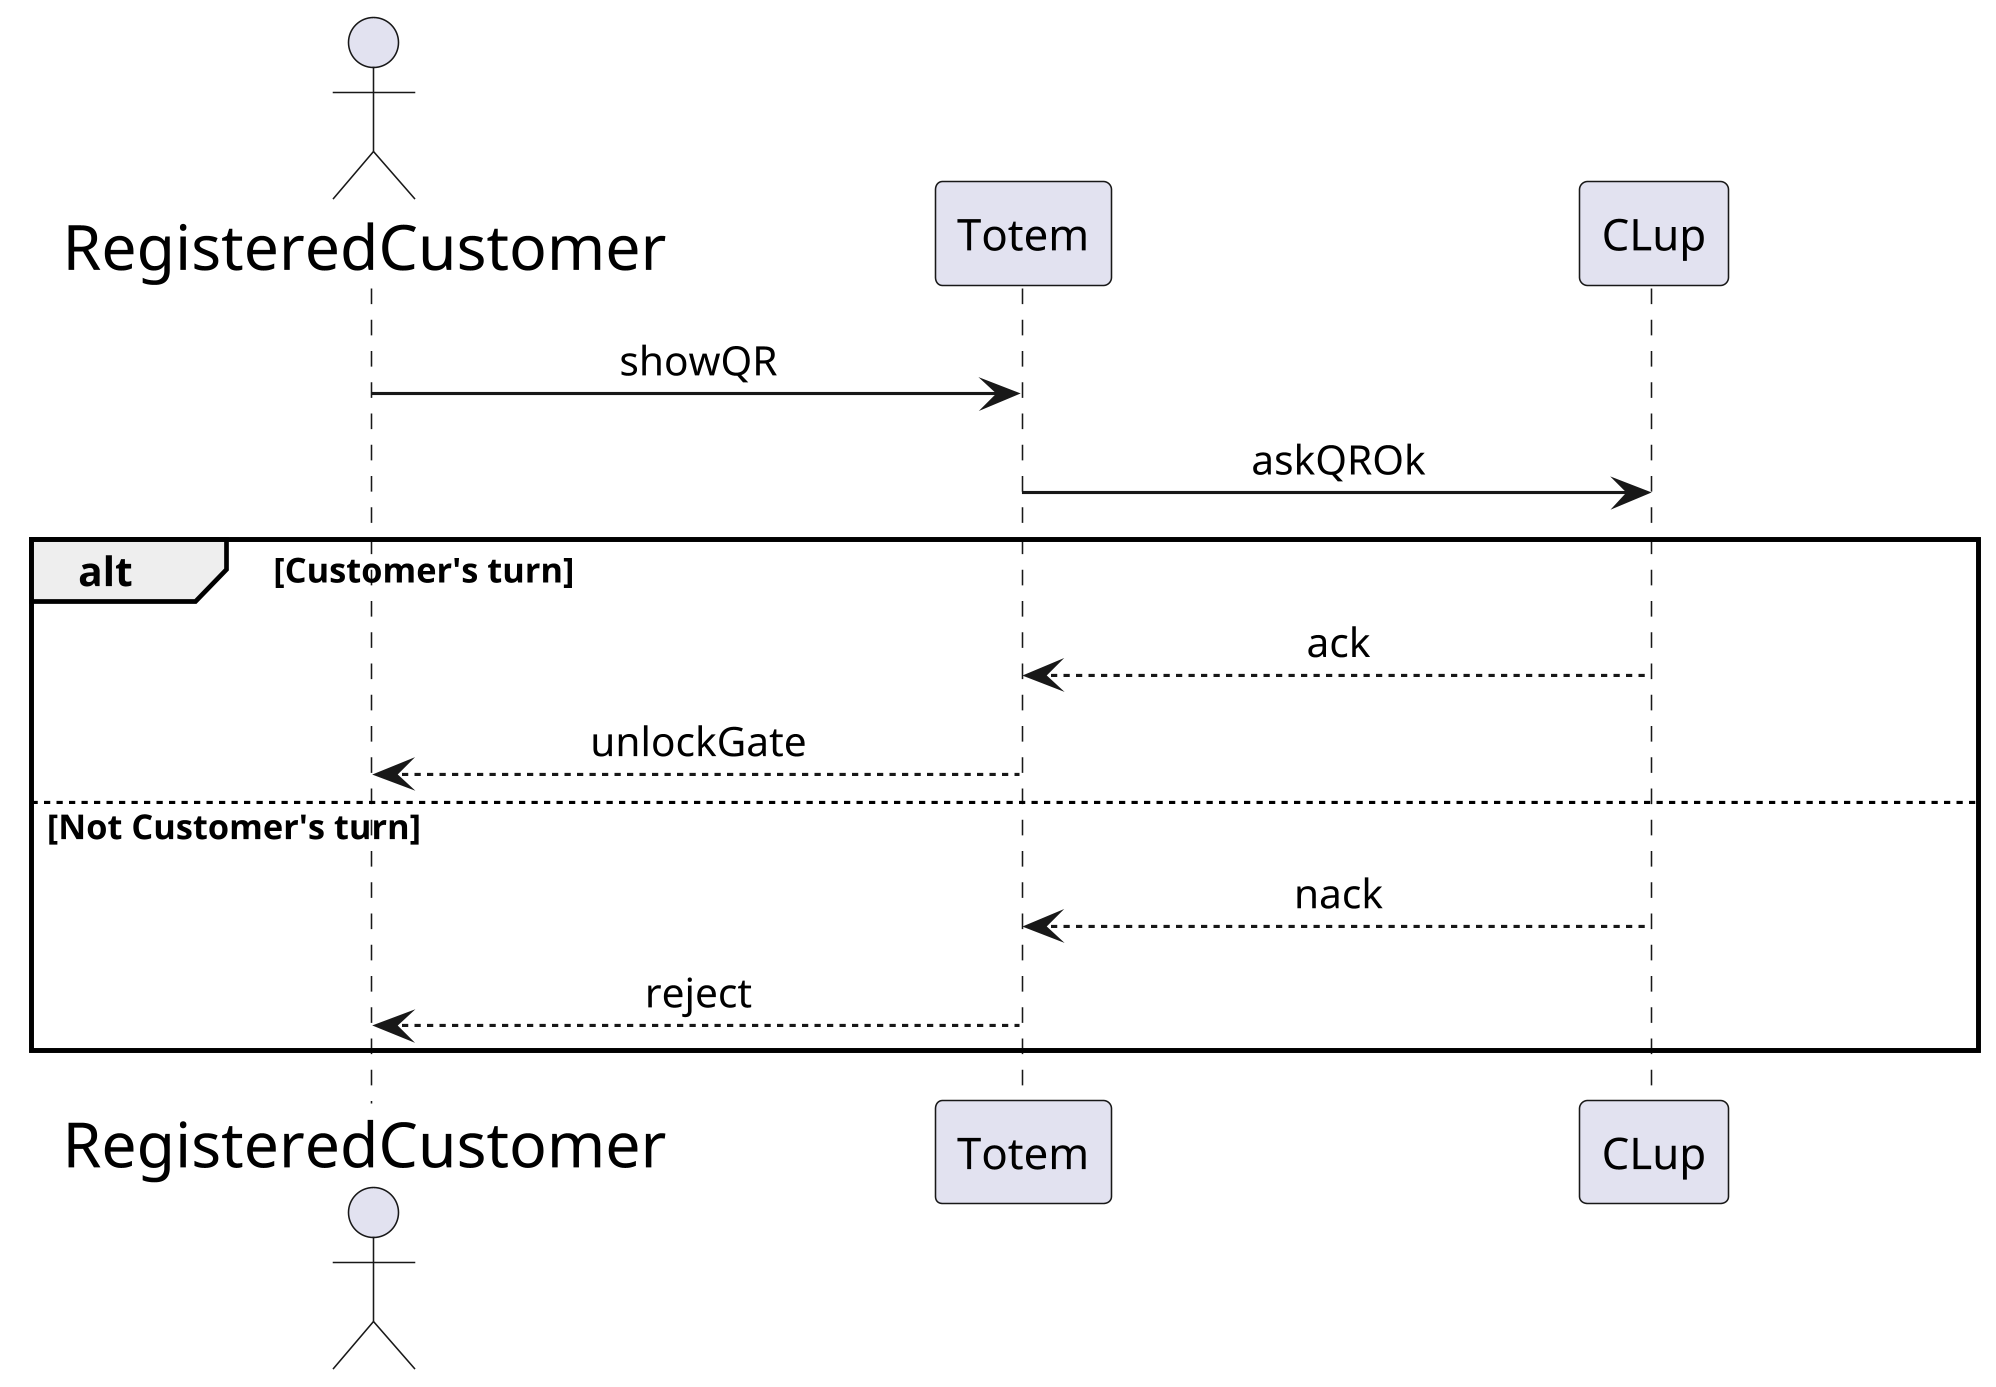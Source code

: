 @startuml login

skinparam dpi 300
skinparam ActorFontSize 20
skinparam UsecaseFontSize 20
skinparam ParticipantPadding 70
skinparam sequenceMessageAlign center


actor RegisteredCustomer as c
participant Totem as tot
participant CLup as sys


c -> tot : showQR
tot -> sys : askQROk
alt Customer's turn
    sys --> tot : ack
    tot --> c : unlockGate
else Not Customer's turn
    sys --> tot : nack
    tot --> c : reject
end

@enduml